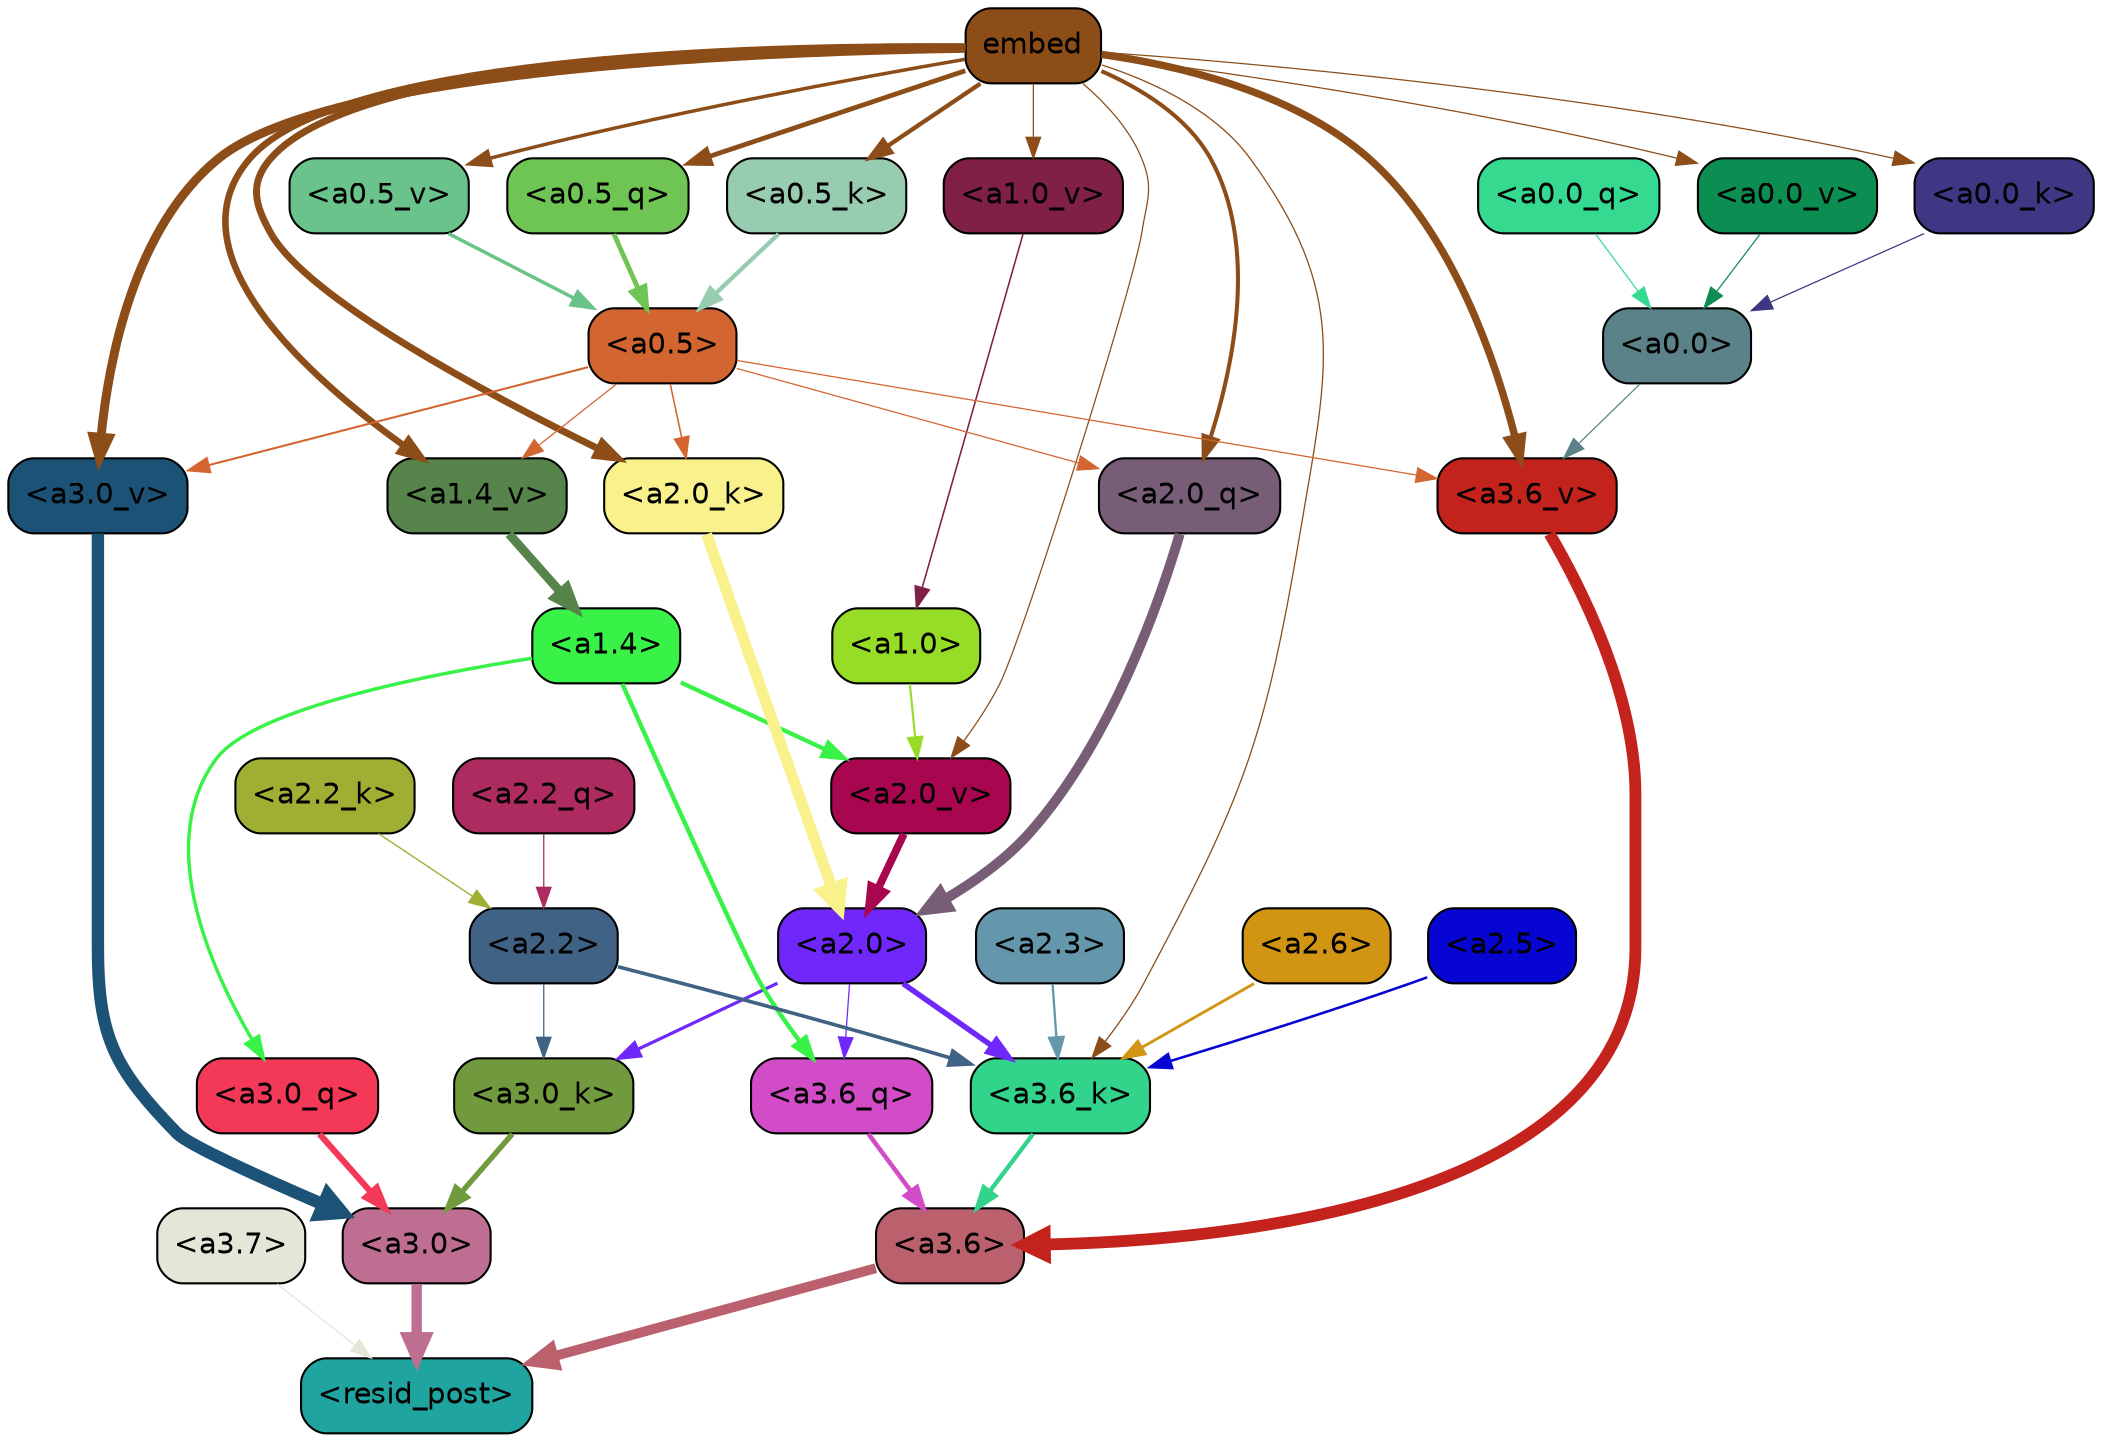 strict digraph "" {
	graph [bgcolor=transparent,
		layout=dot,
		overlap=false,
		splines=true
	];
	"<a3.7>"	[color=black,
		fillcolor="#e4e7d7",
		fontname=Helvetica,
		shape=box,
		style="filled, rounded"];
	"<resid_post>"	[color=black,
		fillcolor="#20a49f",
		fontname=Helvetica,
		shape=box,
		style="filled, rounded"];
	"<a3.7>" -> "<resid_post>"	[color="#e4e7d7",
		penwidth=0.6];
	"<a3.6>"	[color=black,
		fillcolor="#bb606d",
		fontname=Helvetica,
		shape=box,
		style="filled, rounded"];
	"<a3.6>" -> "<resid_post>"	[color="#bb606d",
		penwidth=4.748674273490906];
	"<a3.0>"	[color=black,
		fillcolor="#be6f91",
		fontname=Helvetica,
		shape=box,
		style="filled, rounded"];
	"<a3.0>" -> "<resid_post>"	[color="#be6f91",
		penwidth=5.004031300544739];
	"<a3.6_q>"	[color=black,
		fillcolor="#d24cc7",
		fontname=Helvetica,
		shape=box,
		style="filled, rounded"];
	"<a3.6_q>" -> "<a3.6>"	[color="#d24cc7",
		penwidth=2.1656854450702667];
	"<a3.0_q>"	[color=black,
		fillcolor="#f43858",
		fontname=Helvetica,
		shape=box,
		style="filled, rounded"];
	"<a3.0_q>" -> "<a3.0>"	[color="#f43858",
		penwidth=2.95696559548378];
	"<a3.6_k>"	[color=black,
		fillcolor="#32d38b",
		fontname=Helvetica,
		shape=box,
		style="filled, rounded"];
	"<a3.6_k>" -> "<a3.6>"	[color="#32d38b",
		penwidth=2.086437076330185];
	"<a3.0_k>"	[color=black,
		fillcolor="#71993d",
		fontname=Helvetica,
		shape=box,
		style="filled, rounded"];
	"<a3.0_k>" -> "<a3.0>"	[color="#71993d",
		penwidth=2.5988530814647675];
	"<a3.6_v>"	[color=black,
		fillcolor="#c3231c",
		fontname=Helvetica,
		shape=box,
		style="filled, rounded"];
	"<a3.6_v>" -> "<a3.6>"	[color="#c3231c",
		penwidth=5.669987380504608];
	"<a3.0_v>"	[color=black,
		fillcolor="#1d5277",
		fontname=Helvetica,
		shape=box,
		style="filled, rounded"];
	"<a3.0_v>" -> "<a3.0>"	[color="#1d5277",
		penwidth=5.9515902400016785];
	"<a2.0>"	[color=black,
		fillcolor="#6f27fa",
		fontname=Helvetica,
		shape=box,
		style="filled, rounded"];
	"<a2.0>" -> "<a3.6_q>"	[color="#6f27fa",
		penwidth=0.6];
	"<a2.0>" -> "<a3.6_k>"	[color="#6f27fa",
		penwidth=2.6423546075820923];
	"<a2.0>" -> "<a3.0_k>"	[color="#6f27fa",
		penwidth=1.5482127666473389];
	"<a1.4>"	[color=black,
		fillcolor="#38f247",
		fontname=Helvetica,
		shape=box,
		style="filled, rounded"];
	"<a1.4>" -> "<a3.6_q>"	[color="#38f247",
		penwidth=2.1035547256469727];
	"<a1.4>" -> "<a3.0_q>"	[color="#38f247",
		penwidth=1.6541699171066284];
	"<a2.0_v>"	[color=black,
		fillcolor="#a80750",
		fontname=Helvetica,
		shape=box,
		style="filled, rounded"];
	"<a1.4>" -> "<a2.0_v>"	[color="#38f247",
		penwidth=2.048949420452118];
	"<a2.6>"	[color=black,
		fillcolor="#d19413",
		fontname=Helvetica,
		shape=box,
		style="filled, rounded"];
	"<a2.6>" -> "<a3.6_k>"	[color="#d19413",
		penwidth=1.3718644380569458];
	"<a2.5>"	[color=black,
		fillcolor="#0605d2",
		fontname=Helvetica,
		shape=box,
		style="filled, rounded"];
	"<a2.5>" -> "<a3.6_k>"	[color="#0605d2",
		penwidth=1.231603980064392];
	"<a2.3>"	[color=black,
		fillcolor="#6597ac",
		fontname=Helvetica,
		shape=box,
		style="filled, rounded"];
	"<a2.3>" -> "<a3.6_k>"	[color="#6597ac",
		penwidth=1.1117559671401978];
	"<a2.2>"	[color=black,
		fillcolor="#406285",
		fontname=Helvetica,
		shape=box,
		style="filled, rounded"];
	"<a2.2>" -> "<a3.6_k>"	[color="#406285",
		penwidth=1.7315057516098022];
	"<a2.2>" -> "<a3.0_k>"	[color="#406285",
		penwidth=0.6];
	embed	[color=black,
		fillcolor="#8c4d19",
		fontname=Helvetica,
		shape=box,
		style="filled, rounded"];
	embed -> "<a3.6_k>"	[color="#8c4d19",
		penwidth=0.6229734420776367];
	embed -> "<a3.6_v>"	[color="#8c4d19",
		penwidth=3.56406831741333];
	embed -> "<a3.0_v>"	[color="#8c4d19",
		penwidth=4.293717980384827];
	"<a2.0_q>"	[color=black,
		fillcolor="#775e76",
		fontname=Helvetica,
		shape=box,
		style="filled, rounded"];
	embed -> "<a2.0_q>"	[color="#8c4d19",
		penwidth=1.9479764699935913];
	"<a2.0_k>"	[color=black,
		fillcolor="#f8f18c",
		fontname=Helvetica,
		shape=box,
		style="filled, rounded"];
	embed -> "<a2.0_k>"	[color="#8c4d19",
		penwidth=3.348647713661194];
	embed -> "<a2.0_v>"	[color="#8c4d19",
		penwidth=0.6];
	"<a1.4_v>"	[color=black,
		fillcolor="#57844b",
		fontname=Helvetica,
		shape=box,
		style="filled, rounded"];
	embed -> "<a1.4_v>"	[color="#8c4d19",
		penwidth=3.1658360958099365];
	"<a1.0_v>"	[color=black,
		fillcolor="#802045",
		fontname=Helvetica,
		shape=box,
		style="filled, rounded"];
	embed -> "<a1.0_v>"	[color="#8c4d19",
		penwidth=0.6];
	"<a0.5_q>"	[color=black,
		fillcolor="#6fc553",
		fontname=Helvetica,
		shape=box,
		style="filled, rounded"];
	embed -> "<a0.5_q>"	[color="#8c4d19",
		penwidth=2.3033435344696045];
	"<a0.5_k>"	[color=black,
		fillcolor="#97ccb0",
		fontname=Helvetica,
		shape=box,
		style="filled, rounded"];
	embed -> "<a0.5_k>"	[color="#8c4d19",
		penwidth=2.0782761573791504];
	"<a0.0_k>"	[color=black,
		fillcolor="#3d3784",
		fontname=Helvetica,
		shape=box,
		style="filled, rounded"];
	embed -> "<a0.0_k>"	[color="#8c4d19",
		penwidth=0.6];
	"<a0.5_v>"	[color=black,
		fillcolor="#6ac38b",
		fontname=Helvetica,
		shape=box,
		style="filled, rounded"];
	embed -> "<a0.5_v>"	[color="#8c4d19",
		penwidth=1.6795666217803955];
	"<a0.0_v>"	[color=black,
		fillcolor="#0c8d51",
		fontname=Helvetica,
		shape=box,
		style="filled, rounded"];
	embed -> "<a0.0_v>"	[color="#8c4d19",
		penwidth=0.6];
	"<a0.5>"	[color=black,
		fillcolor="#d36530",
		fontname=Helvetica,
		shape=box,
		style="filled, rounded"];
	"<a0.5>" -> "<a3.6_v>"	[color="#d36530",
		penwidth=0.6];
	"<a0.5>" -> "<a3.0_v>"	[color="#d36530",
		penwidth=0.9916514158248901];
	"<a0.5>" -> "<a2.0_q>"	[color="#d36530",
		penwidth=0.6];
	"<a0.5>" -> "<a2.0_k>"	[color="#d36530",
		penwidth=0.7479127645492554];
	"<a0.5>" -> "<a1.4_v>"	[color="#d36530",
		penwidth=0.6];
	"<a0.0>"	[color=black,
		fillcolor="#5b8288",
		fontname=Helvetica,
		shape=box,
		style="filled, rounded"];
	"<a0.0>" -> "<a3.6_v>"	[color="#5b8288",
		penwidth=0.6];
	"<a2.2_q>"	[color=black,
		fillcolor="#ad2b5e",
		fontname=Helvetica,
		shape=box,
		style="filled, rounded"];
	"<a2.2_q>" -> "<a2.2>"	[color="#ad2b5e",
		penwidth=0.6068362593650818];
	"<a2.0_q>" -> "<a2.0>"	[color="#775e76",
		penwidth=4.801594913005829];
	"<a2.2_k>"	[color=black,
		fillcolor="#9faf34",
		fontname=Helvetica,
		shape=box,
		style="filled, rounded"];
	"<a2.2_k>" -> "<a2.2>"	[color="#9faf34",
		penwidth=0.6648573875427246];
	"<a2.0_k>" -> "<a2.0>"	[color="#f8f18c",
		penwidth=5.364346981048584];
	"<a2.0_v>" -> "<a2.0>"	[color="#a80750",
		penwidth=3.76983106136322];
	"<a1.0>"	[color=black,
		fillcolor="#97dc27",
		fontname=Helvetica,
		shape=box,
		style="filled, rounded"];
	"<a1.0>" -> "<a2.0_v>"	[color="#97dc27",
		penwidth=1.0333166718482971];
	"<a1.4_v>" -> "<a1.4>"	[color="#57844b",
		penwidth=4.295930981636047];
	"<a1.0_v>" -> "<a1.0>"	[color="#802045",
		penwidth=0.7506231069564819];
	"<a0.5_q>" -> "<a0.5>"	[color="#6fc553",
		penwidth=2.30334210395813];
	"<a0.0_q>"	[color=black,
		fillcolor="#35da90",
		fontname=Helvetica,
		shape=box,
		style="filled, rounded"];
	"<a0.0_q>" -> "<a0.0>"	[color="#35da90",
		penwidth=0.6];
	"<a0.5_k>" -> "<a0.5>"	[color="#97ccb0",
		penwidth=2.078277349472046];
	"<a0.0_k>" -> "<a0.0>"	[color="#3d3784",
		penwidth=0.6];
	"<a0.5_v>" -> "<a0.5>"	[color="#6ac38b",
		penwidth=1.6795680522918701];
	"<a0.0_v>" -> "<a0.0>"	[color="#0c8d51",
		penwidth=0.6];
}
